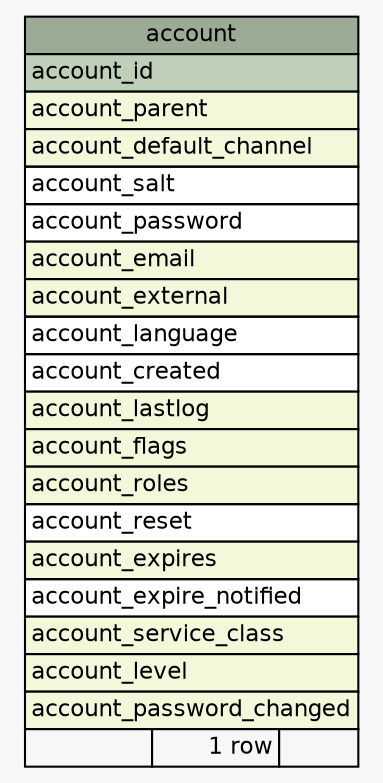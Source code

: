 // dot 2.26.3 on Linux 3.2.0-4-686-pae
// SchemaSpy rev 590
digraph "account" {
  graph [
    rankdir="RL"
    bgcolor="#f7f7f7"
    nodesep="0.18"
    ranksep="0.46"
    fontname="Helvetica"
    fontsize="11"
  ];
  node [
    fontname="Helvetica"
    fontsize="11"
    shape="plaintext"
  ];
  edge [
    arrowsize="0.8"
  ];
  "account" [
    label=<
    <TABLE BORDER="0" CELLBORDER="1" CELLSPACING="0" BGCOLOR="#ffffff">
      <TR><TD COLSPAN="3" BGCOLOR="#9bab96" ALIGN="CENTER">account</TD></TR>
      <TR><TD PORT="account_id" COLSPAN="3" BGCOLOR="#bed1b8" ALIGN="LEFT">account_id</TD></TR>
      <TR><TD PORT="account_parent" COLSPAN="3" BGCOLOR="#f4f7da" ALIGN="LEFT">account_parent</TD></TR>
      <TR><TD PORT="account_default_channel" COLSPAN="3" BGCOLOR="#f4f7da" ALIGN="LEFT">account_default_channel</TD></TR>
      <TR><TD PORT="account_salt" COLSPAN="3" ALIGN="LEFT">account_salt</TD></TR>
      <TR><TD PORT="account_password" COLSPAN="3" ALIGN="LEFT">account_password</TD></TR>
      <TR><TD PORT="account_email" COLSPAN="3" BGCOLOR="#f4f7da" ALIGN="LEFT">account_email</TD></TR>
      <TR><TD PORT="account_external" COLSPAN="3" BGCOLOR="#f4f7da" ALIGN="LEFT">account_external</TD></TR>
      <TR><TD PORT="account_language" COLSPAN="3" ALIGN="LEFT">account_language</TD></TR>
      <TR><TD PORT="account_created" COLSPAN="3" ALIGN="LEFT">account_created</TD></TR>
      <TR><TD PORT="account_lastlog" COLSPAN="3" BGCOLOR="#f4f7da" ALIGN="LEFT">account_lastlog</TD></TR>
      <TR><TD PORT="account_flags" COLSPAN="3" BGCOLOR="#f4f7da" ALIGN="LEFT">account_flags</TD></TR>
      <TR><TD PORT="account_roles" COLSPAN="3" BGCOLOR="#f4f7da" ALIGN="LEFT">account_roles</TD></TR>
      <TR><TD PORT="account_reset" COLSPAN="3" ALIGN="LEFT">account_reset</TD></TR>
      <TR><TD PORT="account_expires" COLSPAN="3" BGCOLOR="#f4f7da" ALIGN="LEFT">account_expires</TD></TR>
      <TR><TD PORT="account_expire_notified" COLSPAN="3" ALIGN="LEFT">account_expire_notified</TD></TR>
      <TR><TD PORT="account_service_class" COLSPAN="3" BGCOLOR="#f4f7da" ALIGN="LEFT">account_service_class</TD></TR>
      <TR><TD PORT="account_level" COLSPAN="3" BGCOLOR="#f4f7da" ALIGN="LEFT">account_level</TD></TR>
      <TR><TD PORT="account_password_changed" COLSPAN="3" BGCOLOR="#f4f7da" ALIGN="LEFT">account_password_changed</TD></TR>
      <TR><TD ALIGN="LEFT" BGCOLOR="#f7f7f7">  </TD><TD ALIGN="RIGHT" BGCOLOR="#f7f7f7">1 row</TD><TD ALIGN="RIGHT" BGCOLOR="#f7f7f7">  </TD></TR>
    </TABLE>>
    URL="tables/account.html"
    tooltip="account"
  ];
}
